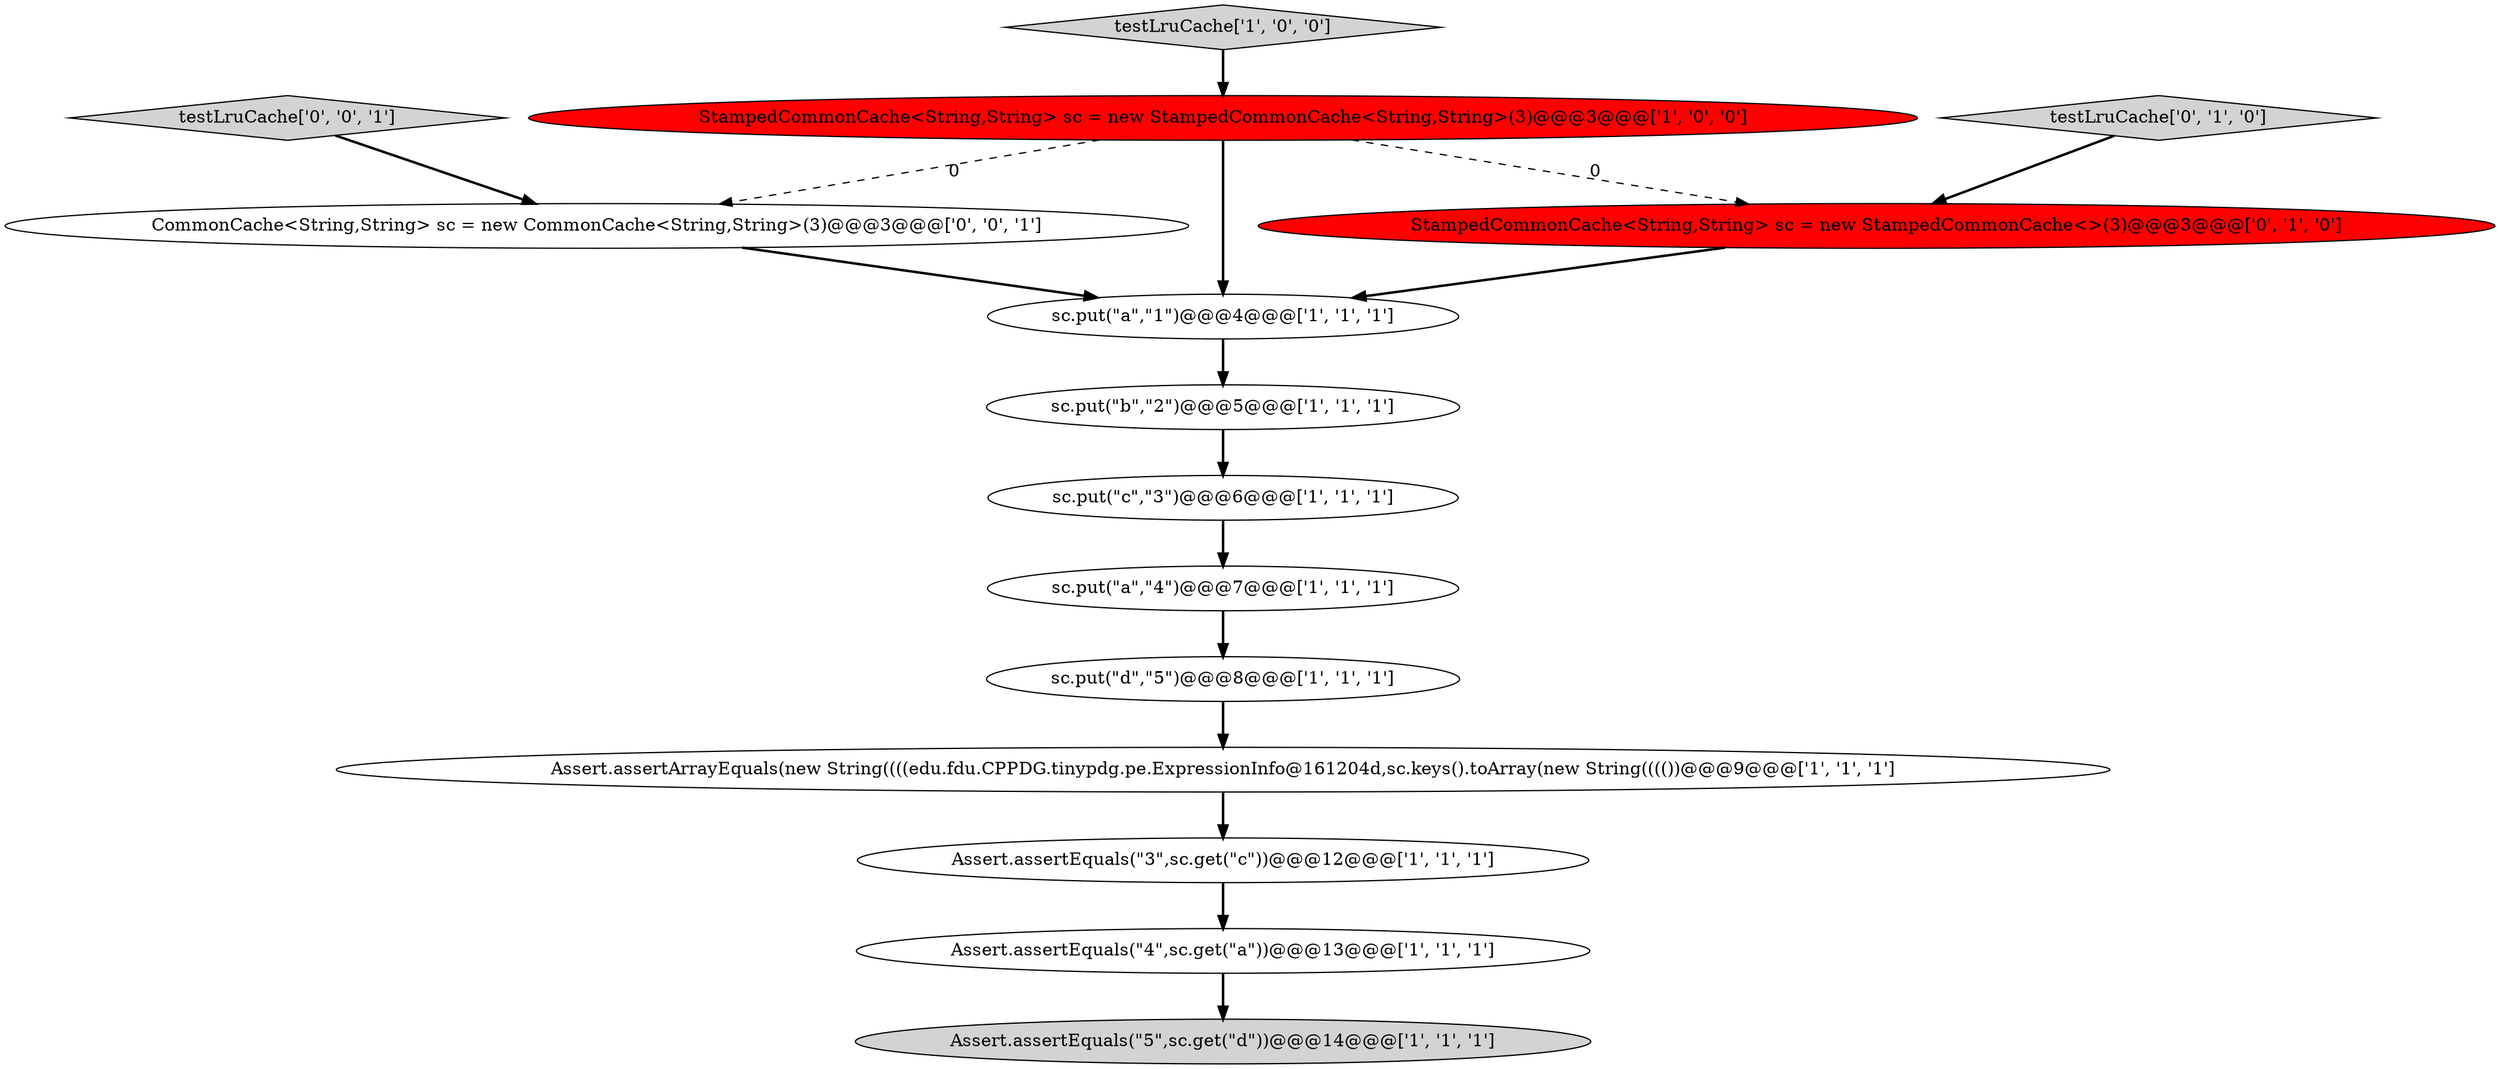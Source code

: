 digraph {
10 [style = filled, label = "Assert.assertEquals(\"4\",sc.get(\"a\"))@@@13@@@['1', '1', '1']", fillcolor = white, shape = ellipse image = "AAA0AAABBB1BBB"];
5 [style = filled, label = "sc.put(\"b\",\"2\")@@@5@@@['1', '1', '1']", fillcolor = white, shape = ellipse image = "AAA0AAABBB1BBB"];
7 [style = filled, label = "testLruCache['1', '0', '0']", fillcolor = lightgray, shape = diamond image = "AAA0AAABBB1BBB"];
4 [style = filled, label = "Assert.assertEquals(\"3\",sc.get(\"c\"))@@@12@@@['1', '1', '1']", fillcolor = white, shape = ellipse image = "AAA0AAABBB1BBB"];
3 [style = filled, label = "sc.put(\"d\",\"5\")@@@8@@@['1', '1', '1']", fillcolor = white, shape = ellipse image = "AAA0AAABBB1BBB"];
11 [style = filled, label = "StampedCommonCache<String,String> sc = new StampedCommonCache<>(3)@@@3@@@['0', '1', '0']", fillcolor = red, shape = ellipse image = "AAA1AAABBB2BBB"];
2 [style = filled, label = "sc.put(\"a\",\"1\")@@@4@@@['1', '1', '1']", fillcolor = white, shape = ellipse image = "AAA0AAABBB1BBB"];
6 [style = filled, label = "StampedCommonCache<String,String> sc = new StampedCommonCache<String,String>(3)@@@3@@@['1', '0', '0']", fillcolor = red, shape = ellipse image = "AAA1AAABBB1BBB"];
8 [style = filled, label = "sc.put(\"c\",\"3\")@@@6@@@['1', '1', '1']", fillcolor = white, shape = ellipse image = "AAA0AAABBB1BBB"];
9 [style = filled, label = "Assert.assertArrayEquals(new String((((edu.fdu.CPPDG.tinypdg.pe.ExpressionInfo@161204d,sc.keys().toArray(new String(((())@@@9@@@['1', '1', '1']", fillcolor = white, shape = ellipse image = "AAA0AAABBB1BBB"];
14 [style = filled, label = "CommonCache<String,String> sc = new CommonCache<String,String>(3)@@@3@@@['0', '0', '1']", fillcolor = white, shape = ellipse image = "AAA0AAABBB3BBB"];
13 [style = filled, label = "testLruCache['0', '0', '1']", fillcolor = lightgray, shape = diamond image = "AAA0AAABBB3BBB"];
12 [style = filled, label = "testLruCache['0', '1', '0']", fillcolor = lightgray, shape = diamond image = "AAA0AAABBB2BBB"];
1 [style = filled, label = "sc.put(\"a\",\"4\")@@@7@@@['1', '1', '1']", fillcolor = white, shape = ellipse image = "AAA0AAABBB1BBB"];
0 [style = filled, label = "Assert.assertEquals(\"5\",sc.get(\"d\"))@@@14@@@['1', '1', '1']", fillcolor = lightgray, shape = ellipse image = "AAA0AAABBB1BBB"];
1->3 [style = bold, label=""];
3->9 [style = bold, label=""];
8->1 [style = bold, label=""];
4->10 [style = bold, label=""];
5->8 [style = bold, label=""];
14->2 [style = bold, label=""];
7->6 [style = bold, label=""];
12->11 [style = bold, label=""];
6->14 [style = dashed, label="0"];
13->14 [style = bold, label=""];
11->2 [style = bold, label=""];
10->0 [style = bold, label=""];
9->4 [style = bold, label=""];
2->5 [style = bold, label=""];
6->11 [style = dashed, label="0"];
6->2 [style = bold, label=""];
}
